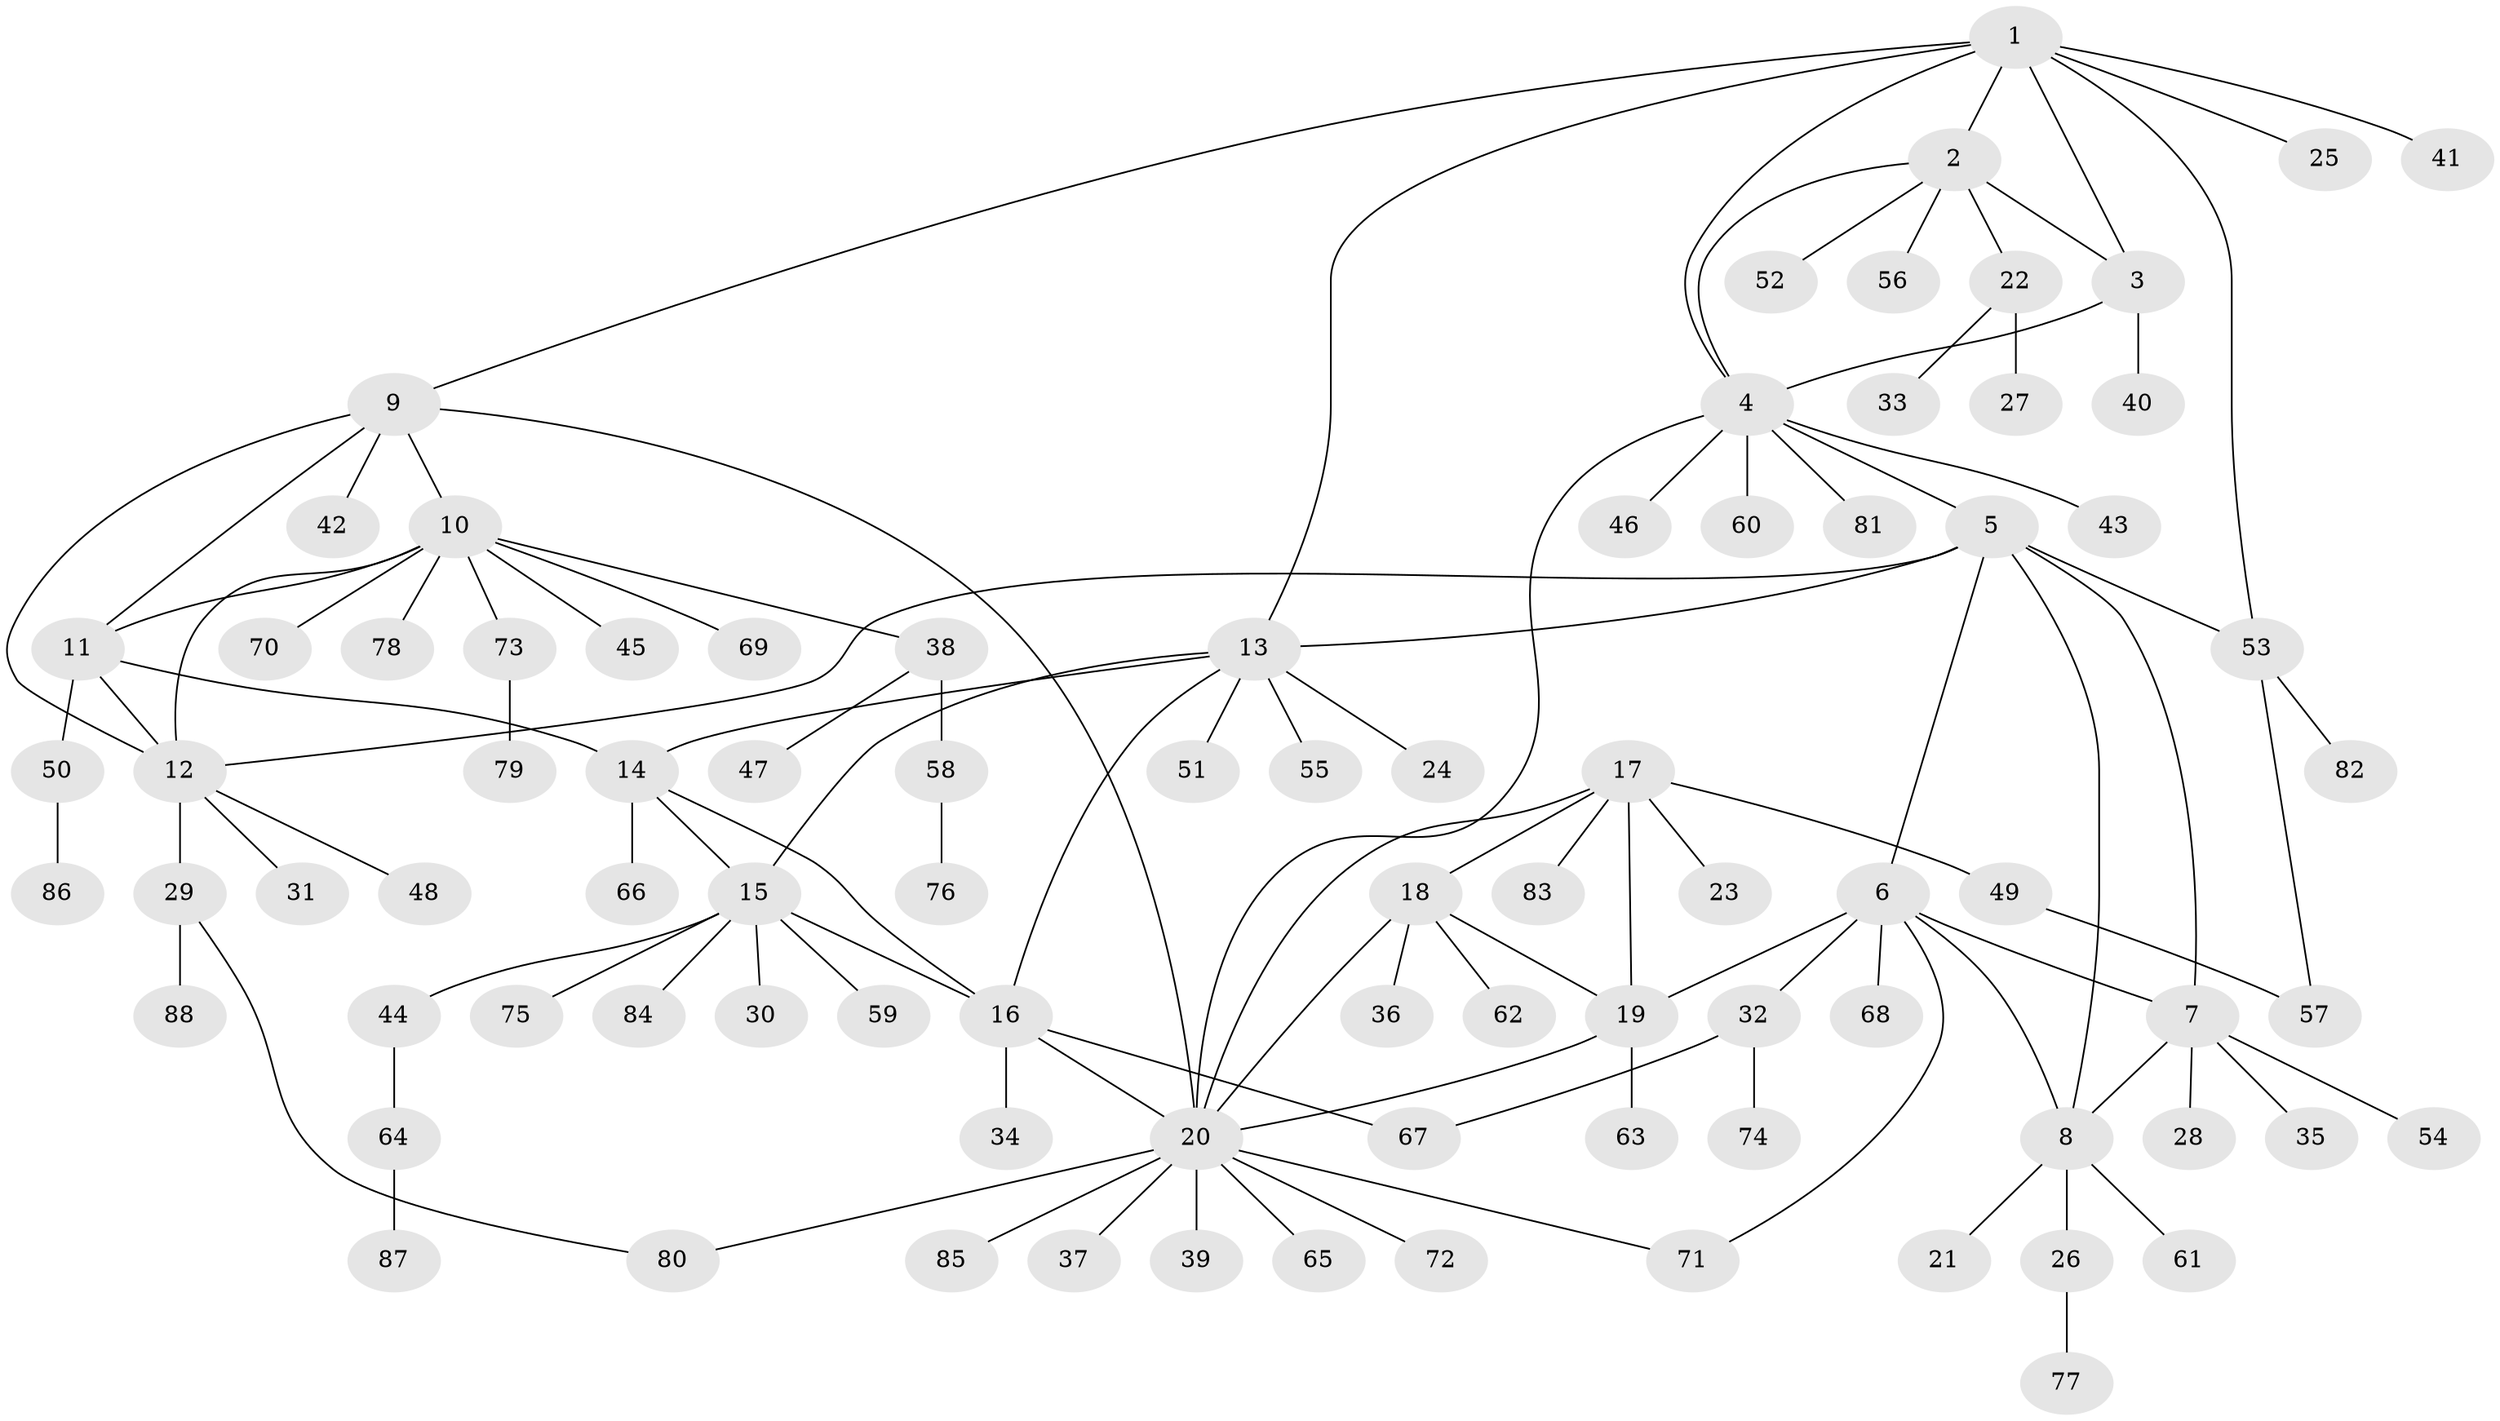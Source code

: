 // coarse degree distribution, {6: 0.037037037037037035, 4: 0.14814814814814814, 3: 0.1111111111111111, 5: 0.18518518518518517, 8: 0.07407407407407407, 2: 0.2222222222222222, 1: 0.2222222222222222}
// Generated by graph-tools (version 1.1) at 2025/52/03/04/25 22:52:42]
// undirected, 88 vertices, 113 edges
graph export_dot {
  node [color=gray90,style=filled];
  1;
  2;
  3;
  4;
  5;
  6;
  7;
  8;
  9;
  10;
  11;
  12;
  13;
  14;
  15;
  16;
  17;
  18;
  19;
  20;
  21;
  22;
  23;
  24;
  25;
  26;
  27;
  28;
  29;
  30;
  31;
  32;
  33;
  34;
  35;
  36;
  37;
  38;
  39;
  40;
  41;
  42;
  43;
  44;
  45;
  46;
  47;
  48;
  49;
  50;
  51;
  52;
  53;
  54;
  55;
  56;
  57;
  58;
  59;
  60;
  61;
  62;
  63;
  64;
  65;
  66;
  67;
  68;
  69;
  70;
  71;
  72;
  73;
  74;
  75;
  76;
  77;
  78;
  79;
  80;
  81;
  82;
  83;
  84;
  85;
  86;
  87;
  88;
  1 -- 2;
  1 -- 3;
  1 -- 4;
  1 -- 9;
  1 -- 13;
  1 -- 25;
  1 -- 41;
  1 -- 53;
  2 -- 3;
  2 -- 4;
  2 -- 22;
  2 -- 52;
  2 -- 56;
  3 -- 4;
  3 -- 40;
  4 -- 5;
  4 -- 20;
  4 -- 43;
  4 -- 46;
  4 -- 60;
  4 -- 81;
  5 -- 6;
  5 -- 7;
  5 -- 8;
  5 -- 12;
  5 -- 13;
  5 -- 53;
  6 -- 7;
  6 -- 8;
  6 -- 19;
  6 -- 32;
  6 -- 68;
  6 -- 71;
  7 -- 8;
  7 -- 28;
  7 -- 35;
  7 -- 54;
  8 -- 21;
  8 -- 26;
  8 -- 61;
  9 -- 10;
  9 -- 11;
  9 -- 12;
  9 -- 20;
  9 -- 42;
  10 -- 11;
  10 -- 12;
  10 -- 38;
  10 -- 45;
  10 -- 69;
  10 -- 70;
  10 -- 73;
  10 -- 78;
  11 -- 12;
  11 -- 14;
  11 -- 50;
  12 -- 29;
  12 -- 31;
  12 -- 48;
  13 -- 14;
  13 -- 15;
  13 -- 16;
  13 -- 24;
  13 -- 51;
  13 -- 55;
  14 -- 15;
  14 -- 16;
  14 -- 66;
  15 -- 16;
  15 -- 30;
  15 -- 44;
  15 -- 59;
  15 -- 75;
  15 -- 84;
  16 -- 20;
  16 -- 34;
  16 -- 67;
  17 -- 18;
  17 -- 19;
  17 -- 20;
  17 -- 23;
  17 -- 49;
  17 -- 83;
  18 -- 19;
  18 -- 20;
  18 -- 36;
  18 -- 62;
  19 -- 20;
  19 -- 63;
  20 -- 37;
  20 -- 39;
  20 -- 65;
  20 -- 71;
  20 -- 72;
  20 -- 80;
  20 -- 85;
  22 -- 27;
  22 -- 33;
  26 -- 77;
  29 -- 80;
  29 -- 88;
  32 -- 67;
  32 -- 74;
  38 -- 47;
  38 -- 58;
  44 -- 64;
  49 -- 57;
  50 -- 86;
  53 -- 57;
  53 -- 82;
  58 -- 76;
  64 -- 87;
  73 -- 79;
}
